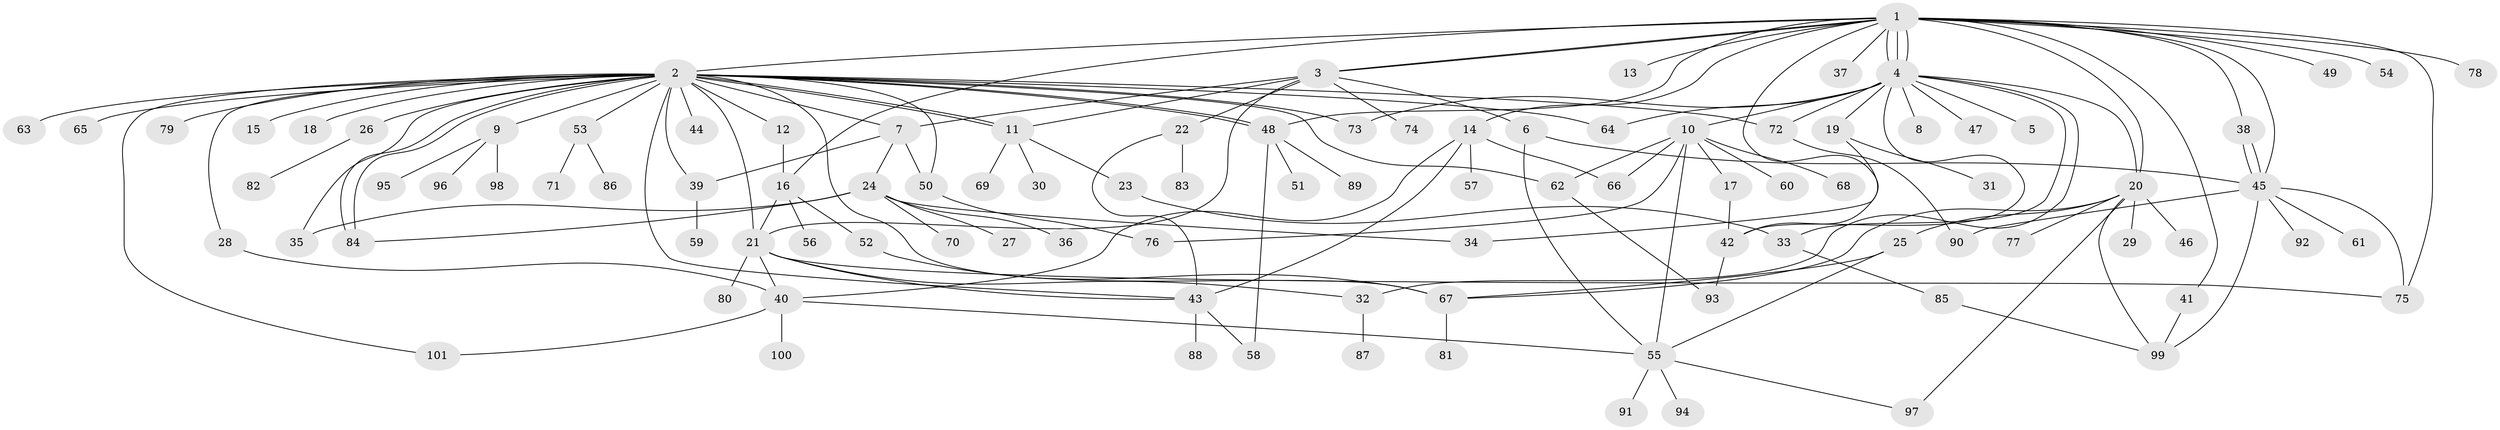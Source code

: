 // Generated by graph-tools (version 1.1) at 2025/11/02/27/25 16:11:14]
// undirected, 101 vertices, 152 edges
graph export_dot {
graph [start="1"]
  node [color=gray90,style=filled];
  1;
  2;
  3;
  4;
  5;
  6;
  7;
  8;
  9;
  10;
  11;
  12;
  13;
  14;
  15;
  16;
  17;
  18;
  19;
  20;
  21;
  22;
  23;
  24;
  25;
  26;
  27;
  28;
  29;
  30;
  31;
  32;
  33;
  34;
  35;
  36;
  37;
  38;
  39;
  40;
  41;
  42;
  43;
  44;
  45;
  46;
  47;
  48;
  49;
  50;
  51;
  52;
  53;
  54;
  55;
  56;
  57;
  58;
  59;
  60;
  61;
  62;
  63;
  64;
  65;
  66;
  67;
  68;
  69;
  70;
  71;
  72;
  73;
  74;
  75;
  76;
  77;
  78;
  79;
  80;
  81;
  82;
  83;
  84;
  85;
  86;
  87;
  88;
  89;
  90;
  91;
  92;
  93;
  94;
  95;
  96;
  97;
  98;
  99;
  100;
  101;
  1 -- 2;
  1 -- 3;
  1 -- 3;
  1 -- 4;
  1 -- 4;
  1 -- 4;
  1 -- 13;
  1 -- 14;
  1 -- 16;
  1 -- 20;
  1 -- 37;
  1 -- 38;
  1 -- 41;
  1 -- 42;
  1 -- 45;
  1 -- 48;
  1 -- 49;
  1 -- 54;
  1 -- 75;
  1 -- 78;
  2 -- 7;
  2 -- 9;
  2 -- 11;
  2 -- 11;
  2 -- 12;
  2 -- 15;
  2 -- 18;
  2 -- 21;
  2 -- 26;
  2 -- 28;
  2 -- 35;
  2 -- 39;
  2 -- 43;
  2 -- 44;
  2 -- 48;
  2 -- 48;
  2 -- 50;
  2 -- 53;
  2 -- 62;
  2 -- 63;
  2 -- 64;
  2 -- 65;
  2 -- 67;
  2 -- 72;
  2 -- 73;
  2 -- 79;
  2 -- 84;
  2 -- 84;
  2 -- 101;
  3 -- 6;
  3 -- 7;
  3 -- 11;
  3 -- 21;
  3 -- 22;
  3 -- 74;
  4 -- 5;
  4 -- 8;
  4 -- 10;
  4 -- 19;
  4 -- 20;
  4 -- 32;
  4 -- 33;
  4 -- 42;
  4 -- 47;
  4 -- 64;
  4 -- 72;
  4 -- 73;
  6 -- 45;
  6 -- 55;
  7 -- 24;
  7 -- 39;
  7 -- 50;
  9 -- 95;
  9 -- 96;
  9 -- 98;
  10 -- 17;
  10 -- 55;
  10 -- 60;
  10 -- 62;
  10 -- 66;
  10 -- 68;
  10 -- 76;
  11 -- 23;
  11 -- 30;
  11 -- 69;
  12 -- 16;
  14 -- 40;
  14 -- 43;
  14 -- 57;
  14 -- 66;
  16 -- 21;
  16 -- 52;
  16 -- 56;
  17 -- 42;
  19 -- 31;
  19 -- 34;
  20 -- 25;
  20 -- 29;
  20 -- 46;
  20 -- 67;
  20 -- 77;
  20 -- 97;
  20 -- 99;
  21 -- 32;
  21 -- 40;
  21 -- 43;
  21 -- 75;
  21 -- 80;
  22 -- 43;
  22 -- 83;
  23 -- 33;
  24 -- 27;
  24 -- 34;
  24 -- 35;
  24 -- 36;
  24 -- 70;
  24 -- 84;
  25 -- 55;
  25 -- 67;
  26 -- 82;
  28 -- 40;
  32 -- 87;
  33 -- 85;
  38 -- 45;
  38 -- 45;
  39 -- 59;
  40 -- 55;
  40 -- 100;
  40 -- 101;
  41 -- 99;
  42 -- 93;
  43 -- 58;
  43 -- 88;
  45 -- 61;
  45 -- 75;
  45 -- 90;
  45 -- 92;
  45 -- 99;
  48 -- 51;
  48 -- 58;
  48 -- 89;
  50 -- 76;
  52 -- 67;
  53 -- 71;
  53 -- 86;
  55 -- 91;
  55 -- 94;
  55 -- 97;
  62 -- 93;
  67 -- 81;
  72 -- 90;
  85 -- 99;
}
